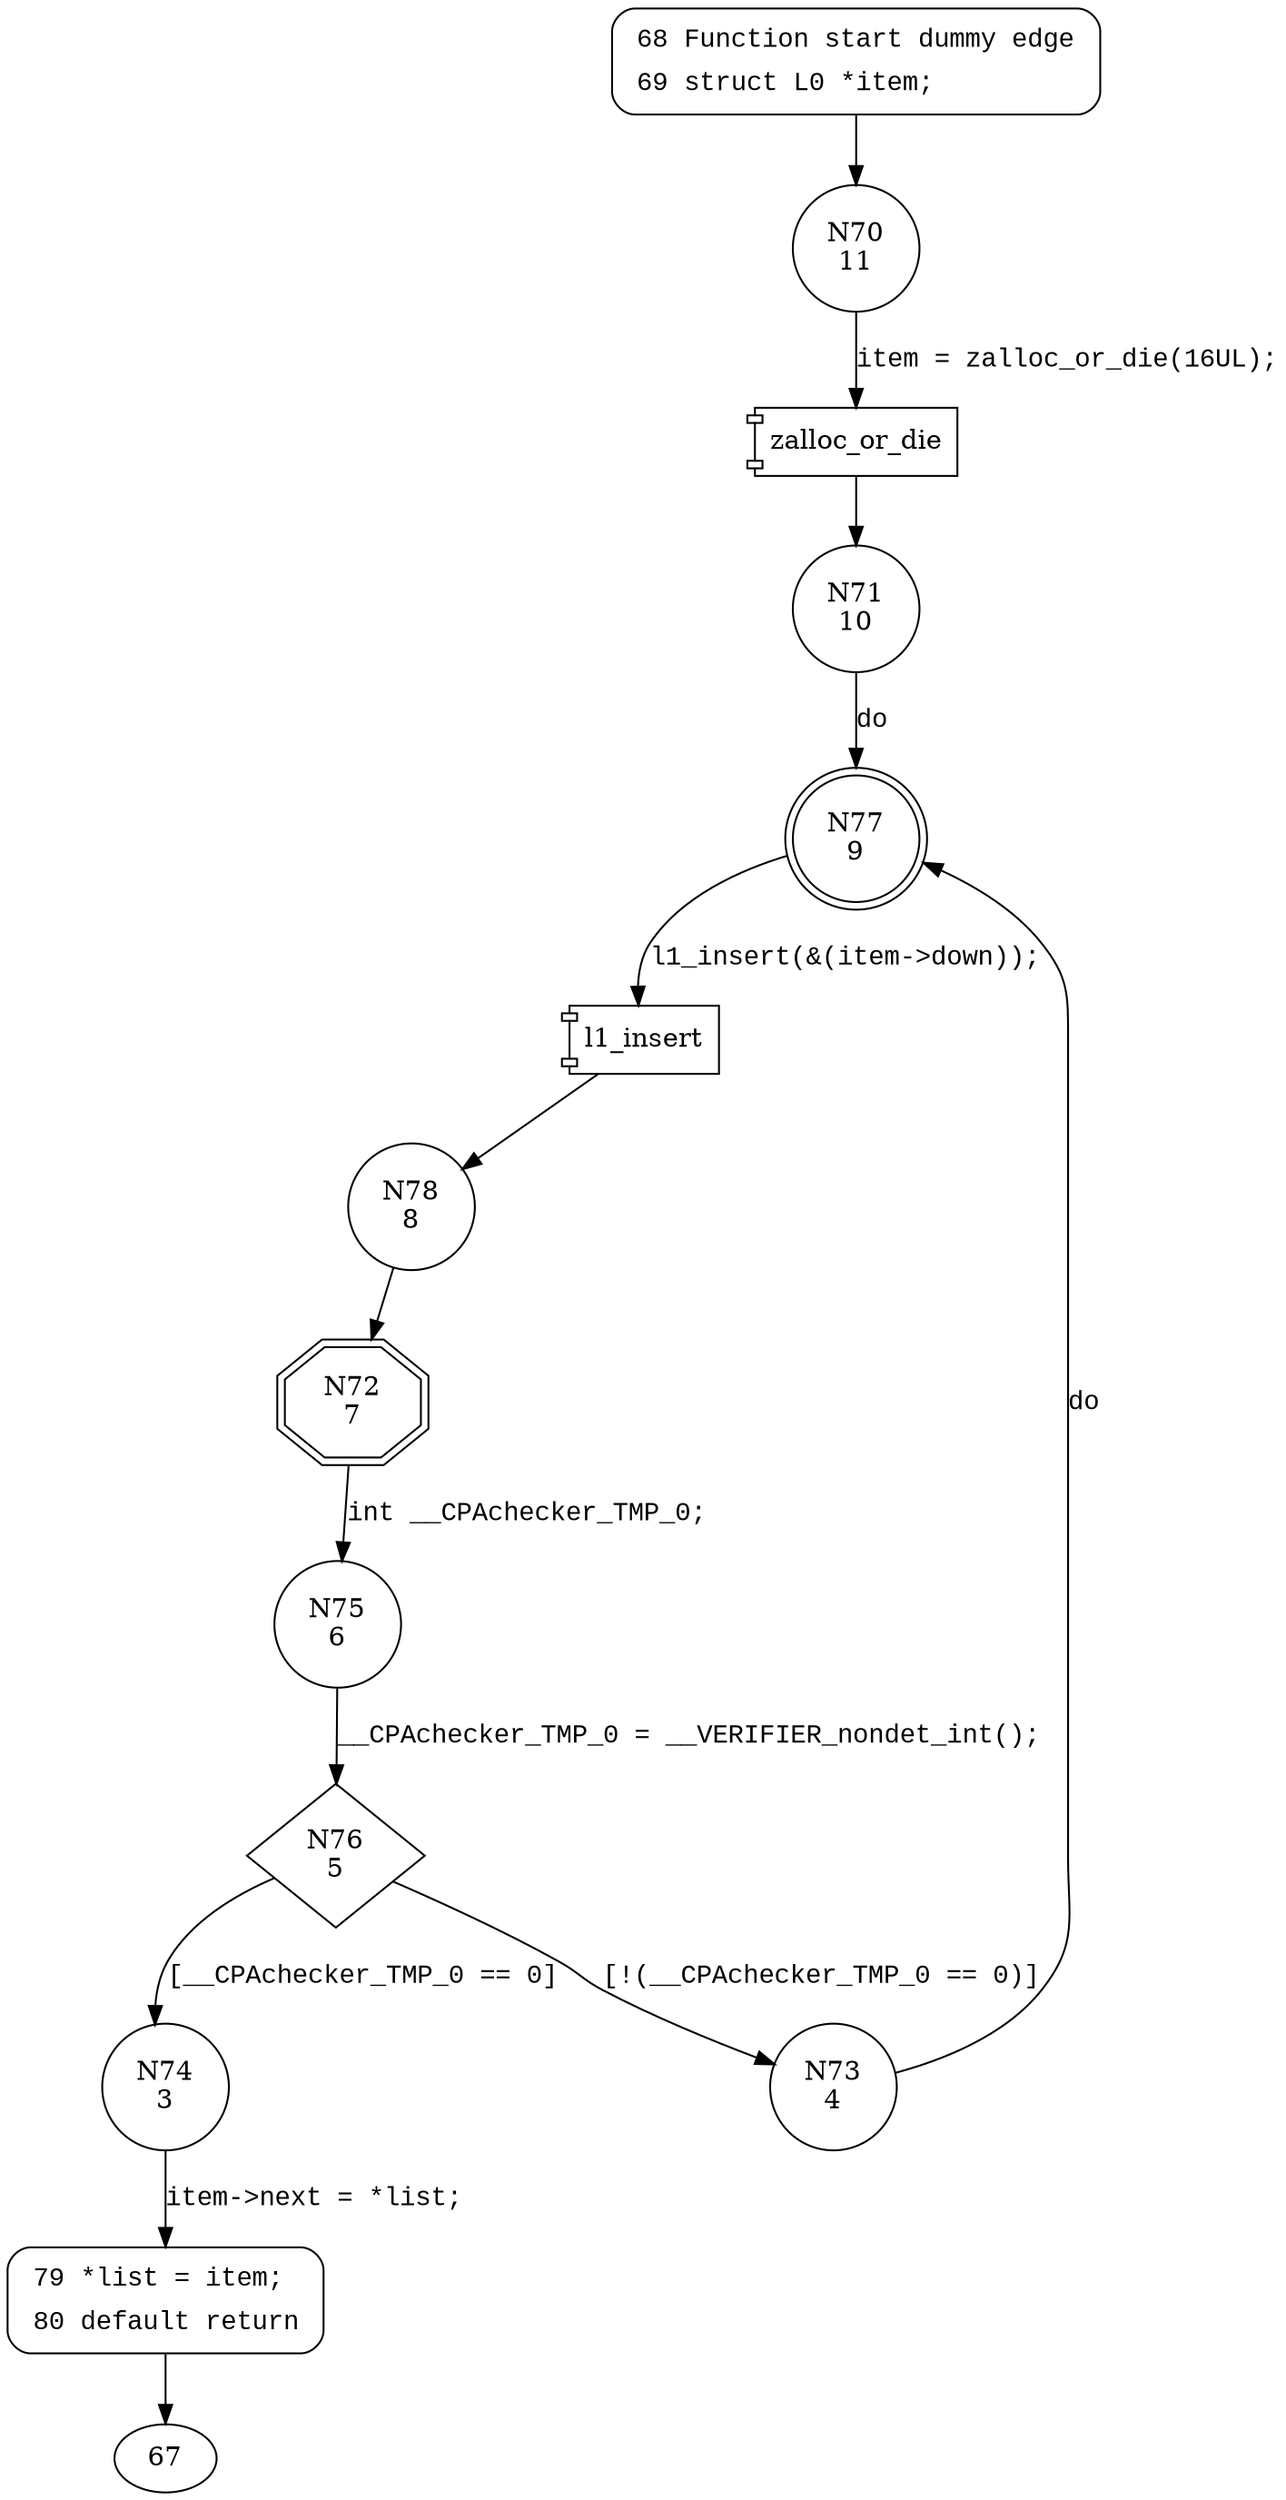 digraph l0_insert {
70 [shape="circle" label="N70\n11"]
71 [shape="circle" label="N71\n10"]
77 [shape="doublecircle" label="N77\n9"]
78 [shape="circle" label="N78\n8"]
72 [shape="doubleoctagon" label="N72\n7"]
75 [shape="circle" label="N75\n6"]
76 [shape="diamond" label="N76\n5"]
74 [shape="circle" label="N74\n3"]
73 [shape="circle" label="N73\n4"]
79 [shape="circle" label="N79\n2"]
68 [style="filled,bold" penwidth="1" fillcolor="white" fontname="Courier New" shape="Mrecord" label=<<table border="0" cellborder="0" cellpadding="3" bgcolor="white"><tr><td align="right">68</td><td align="left">Function start dummy edge</td></tr><tr><td align="right">69</td><td align="left">struct L0 *item;</td></tr></table>>]
68 -> 70[label=""]
79 [style="filled,bold" penwidth="1" fillcolor="white" fontname="Courier New" shape="Mrecord" label=<<table border="0" cellborder="0" cellpadding="3" bgcolor="white"><tr><td align="right">79</td><td align="left">*list = item;</td></tr><tr><td align="right">80</td><td align="left">default return</td></tr></table>>]
79 -> 67[label=""]
100001 [shape="component" label="zalloc_or_die"]
70 -> 100001 [label="item = zalloc_or_die(16UL);" fontname="Courier New"]
100001 -> 71 [label="" fontname="Courier New"]
100002 [shape="component" label="l1_insert"]
77 -> 100002 [label="l1_insert(&(item->down));" fontname="Courier New"]
100002 -> 78 [label="" fontname="Courier New"]
72 -> 75 [label="int __CPAchecker_TMP_0;" fontname="Courier New"]
76 -> 74 [label="[__CPAchecker_TMP_0 == 0]" fontname="Courier New"]
76 -> 73 [label="[!(__CPAchecker_TMP_0 == 0)]" fontname="Courier New"]
74 -> 79 [label="item->next = *list;" fontname="Courier New"]
71 -> 77 [label="do" fontname="Courier New"]
78 -> 72 [label="" fontname="Courier New"]
75 -> 76 [label="__CPAchecker_TMP_0 = __VERIFIER_nondet_int();" fontname="Courier New"]
73 -> 77 [label="do" fontname="Courier New"]
}
